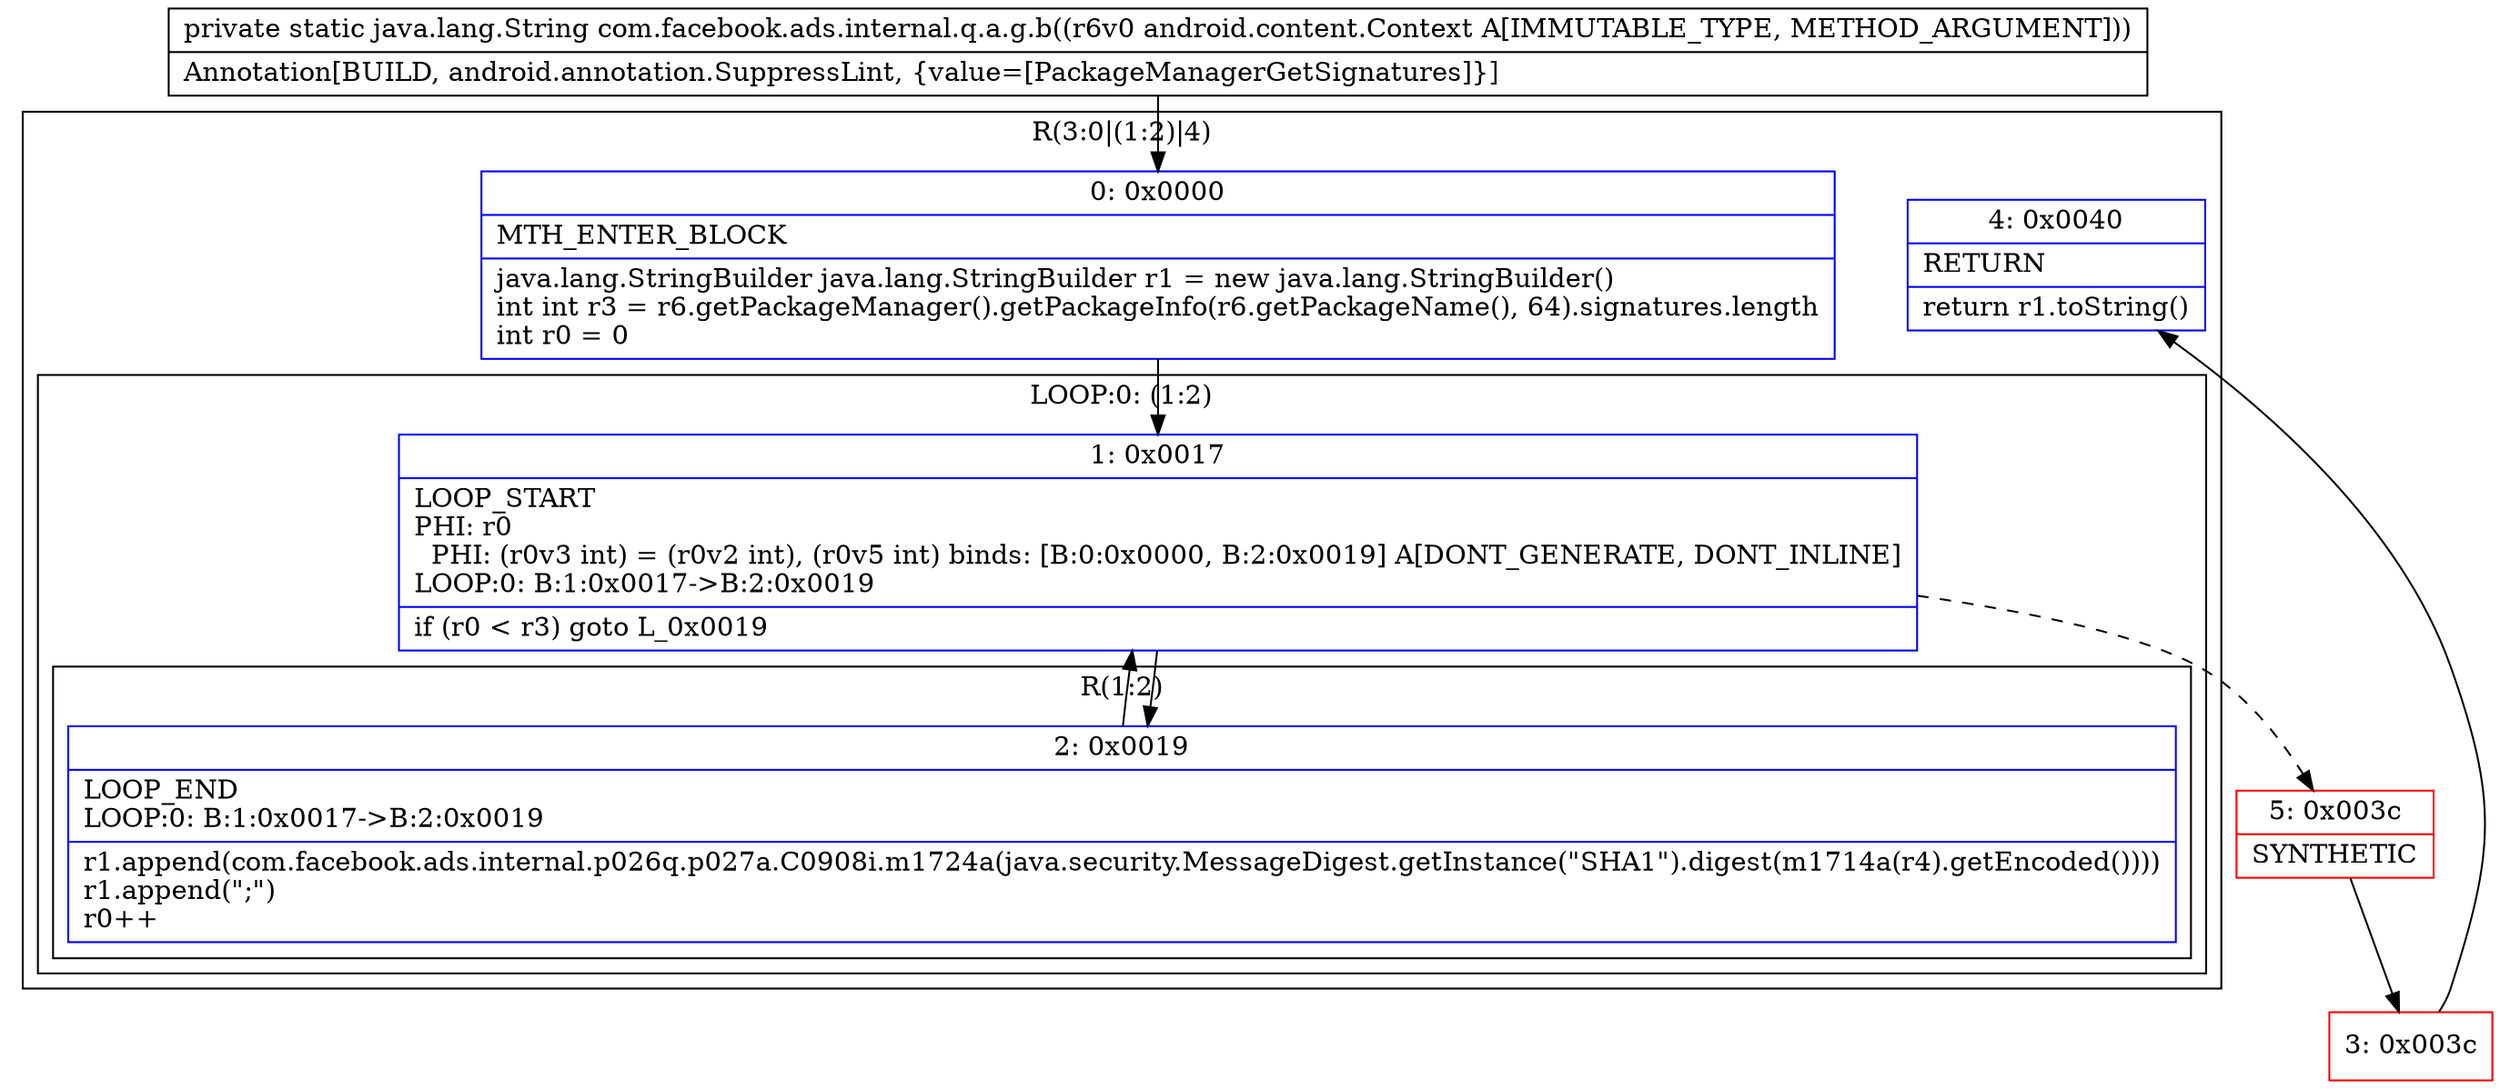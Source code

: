 digraph "CFG forcom.facebook.ads.internal.q.a.g.b(Landroid\/content\/Context;)Ljava\/lang\/String;" {
subgraph cluster_Region_697510547 {
label = "R(3:0|(1:2)|4)";
node [shape=record,color=blue];
Node_0 [shape=record,label="{0\:\ 0x0000|MTH_ENTER_BLOCK\l|java.lang.StringBuilder java.lang.StringBuilder r1 = new java.lang.StringBuilder()\lint int r3 = r6.getPackageManager().getPackageInfo(r6.getPackageName(), 64).signatures.length\lint r0 = 0\l}"];
subgraph cluster_LoopRegion_1698275004 {
label = "LOOP:0: (1:2)";
node [shape=record,color=blue];
Node_1 [shape=record,label="{1\:\ 0x0017|LOOP_START\lPHI: r0 \l  PHI: (r0v3 int) = (r0v2 int), (r0v5 int) binds: [B:0:0x0000, B:2:0x0019] A[DONT_GENERATE, DONT_INLINE]\lLOOP:0: B:1:0x0017\-\>B:2:0x0019\l|if (r0 \< r3) goto L_0x0019\l}"];
subgraph cluster_Region_2022148969 {
label = "R(1:2)";
node [shape=record,color=blue];
Node_2 [shape=record,label="{2\:\ 0x0019|LOOP_END\lLOOP:0: B:1:0x0017\-\>B:2:0x0019\l|r1.append(com.facebook.ads.internal.p026q.p027a.C0908i.m1724a(java.security.MessageDigest.getInstance(\"SHA1\").digest(m1714a(r4).getEncoded())))\lr1.append(\";\")\lr0++\l}"];
}
}
Node_4 [shape=record,label="{4\:\ 0x0040|RETURN\l|return r1.toString()\l}"];
}
Node_3 [shape=record,color=red,label="{3\:\ 0x003c}"];
Node_5 [shape=record,color=red,label="{5\:\ 0x003c|SYNTHETIC\l}"];
MethodNode[shape=record,label="{private static java.lang.String com.facebook.ads.internal.q.a.g.b((r6v0 android.content.Context A[IMMUTABLE_TYPE, METHOD_ARGUMENT]))  | Annotation[BUILD, android.annotation.SuppressLint, \{value=[PackageManagerGetSignatures]\}]\l}"];
MethodNode -> Node_0;
Node_0 -> Node_1;
Node_1 -> Node_2;
Node_1 -> Node_5[style=dashed];
Node_2 -> Node_1;
Node_3 -> Node_4;
Node_5 -> Node_3;
}

